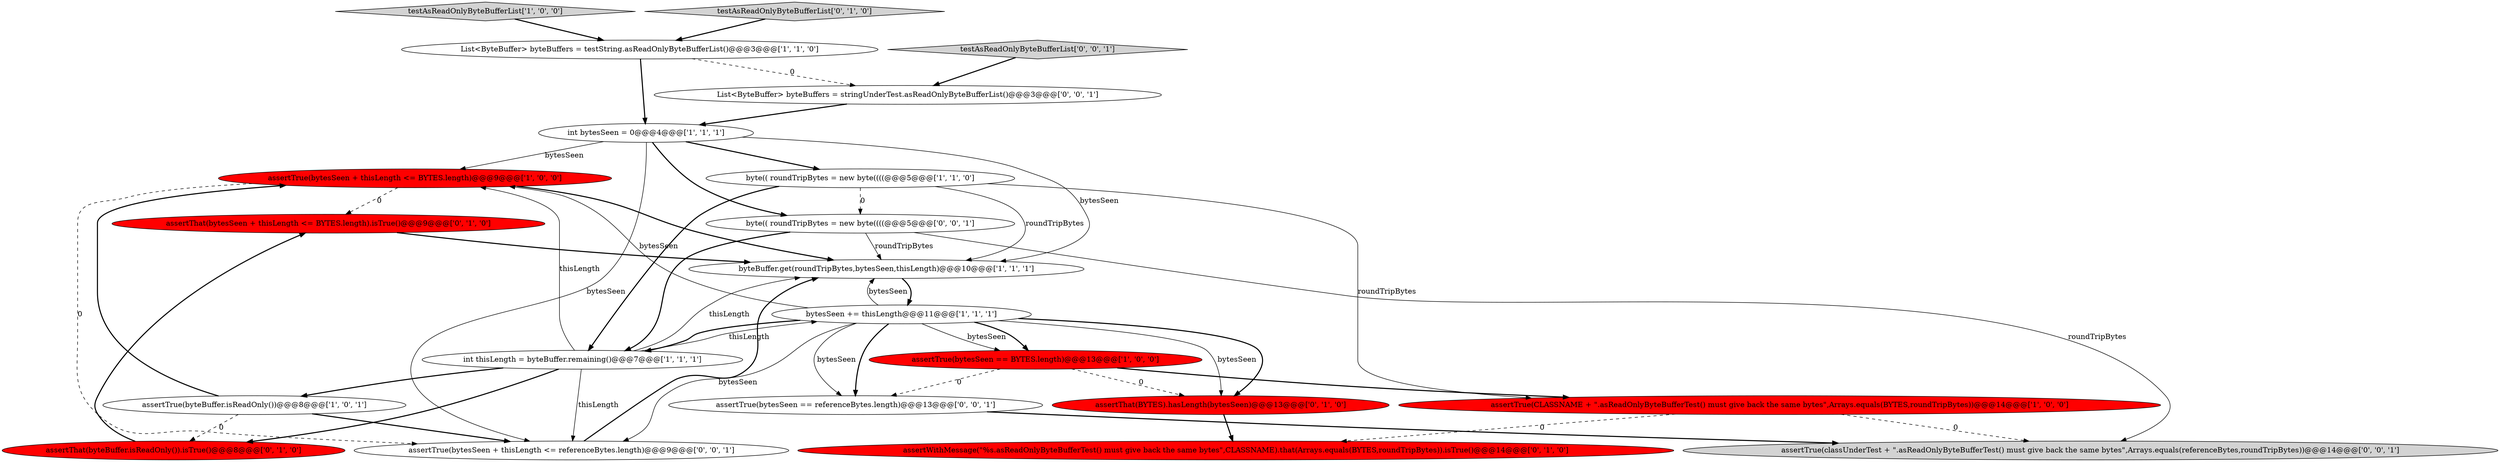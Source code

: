 digraph {
21 [style = filled, label = "List<ByteBuffer> byteBuffers = stringUnderTest.asReadOnlyByteBufferList()@@@3@@@['0', '0', '1']", fillcolor = white, shape = ellipse image = "AAA0AAABBB3BBB"];
16 [style = filled, label = "testAsReadOnlyByteBufferList['0', '0', '1']", fillcolor = lightgray, shape = diamond image = "AAA0AAABBB3BBB"];
3 [style = filled, label = "assertTrue(bytesSeen + thisLength <= BYTES.length)@@@9@@@['1', '0', '0']", fillcolor = red, shape = ellipse image = "AAA1AAABBB1BBB"];
6 [style = filled, label = "byte(( roundTripBytes = new byte((((@@@5@@@['1', '1', '0']", fillcolor = white, shape = ellipse image = "AAA0AAABBB1BBB"];
17 [style = filled, label = "assertTrue(classUnderTest + \".asReadOnlyByteBufferTest() must give back the same bytes\",Arrays.equals(referenceBytes,roundTripBytes))@@@14@@@['0', '0', '1']", fillcolor = lightgray, shape = ellipse image = "AAA0AAABBB3BBB"];
4 [style = filled, label = "assertTrue(bytesSeen == BYTES.length)@@@13@@@['1', '0', '0']", fillcolor = red, shape = ellipse image = "AAA1AAABBB1BBB"];
1 [style = filled, label = "testAsReadOnlyByteBufferList['1', '0', '0']", fillcolor = lightgray, shape = diamond image = "AAA0AAABBB1BBB"];
15 [style = filled, label = "assertWithMessage(\"%s.asReadOnlyByteBufferTest() must give back the same bytes\",CLASSNAME).that(Arrays.equals(BYTES,roundTripBytes)).isTrue()@@@14@@@['0', '1', '0']", fillcolor = red, shape = ellipse image = "AAA1AAABBB2BBB"];
0 [style = filled, label = "bytesSeen += thisLength@@@11@@@['1', '1', '1']", fillcolor = white, shape = ellipse image = "AAA0AAABBB1BBB"];
12 [style = filled, label = "assertThat(bytesSeen + thisLength <= BYTES.length).isTrue()@@@9@@@['0', '1', '0']", fillcolor = red, shape = ellipse image = "AAA1AAABBB2BBB"];
8 [style = filled, label = "int thisLength = byteBuffer.remaining()@@@7@@@['1', '1', '1']", fillcolor = white, shape = ellipse image = "AAA0AAABBB1BBB"];
2 [style = filled, label = "byteBuffer.get(roundTripBytes,bytesSeen,thisLength)@@@10@@@['1', '1', '1']", fillcolor = white, shape = ellipse image = "AAA0AAABBB1BBB"];
9 [style = filled, label = "assertTrue(byteBuffer.isReadOnly())@@@8@@@['1', '0', '1']", fillcolor = white, shape = ellipse image = "AAA0AAABBB1BBB"];
19 [style = filled, label = "assertTrue(bytesSeen == referenceBytes.length)@@@13@@@['0', '0', '1']", fillcolor = white, shape = ellipse image = "AAA0AAABBB3BBB"];
18 [style = filled, label = "assertTrue(bytesSeen + thisLength <= referenceBytes.length)@@@9@@@['0', '0', '1']", fillcolor = white, shape = ellipse image = "AAA0AAABBB3BBB"];
7 [style = filled, label = "int bytesSeen = 0@@@4@@@['1', '1', '1']", fillcolor = white, shape = ellipse image = "AAA0AAABBB1BBB"];
13 [style = filled, label = "testAsReadOnlyByteBufferList['0', '1', '0']", fillcolor = lightgray, shape = diamond image = "AAA0AAABBB2BBB"];
11 [style = filled, label = "assertThat(BYTES).hasLength(bytesSeen)@@@13@@@['0', '1', '0']", fillcolor = red, shape = ellipse image = "AAA1AAABBB2BBB"];
14 [style = filled, label = "assertThat(byteBuffer.isReadOnly()).isTrue()@@@8@@@['0', '1', '0']", fillcolor = red, shape = ellipse image = "AAA1AAABBB2BBB"];
10 [style = filled, label = "assertTrue(CLASSNAME + \".asReadOnlyByteBufferTest() must give back the same bytes\",Arrays.equals(BYTES,roundTripBytes))@@@14@@@['1', '0', '0']", fillcolor = red, shape = ellipse image = "AAA1AAABBB1BBB"];
20 [style = filled, label = "byte(( roundTripBytes = new byte((((@@@5@@@['0', '0', '1']", fillcolor = white, shape = ellipse image = "AAA0AAABBB3BBB"];
5 [style = filled, label = "List<ByteBuffer> byteBuffers = testString.asReadOnlyByteBufferList()@@@3@@@['1', '1', '0']", fillcolor = white, shape = ellipse image = "AAA0AAABBB1BBB"];
1->5 [style = bold, label=""];
0->18 [style = solid, label="bytesSeen"];
4->10 [style = bold, label=""];
10->15 [style = dashed, label="0"];
6->10 [style = solid, label="roundTripBytes"];
8->2 [style = solid, label="thisLength"];
6->20 [style = dashed, label="0"];
0->19 [style = bold, label=""];
0->11 [style = solid, label="bytesSeen"];
8->0 [style = solid, label="thisLength"];
3->18 [style = dashed, label="0"];
8->14 [style = bold, label=""];
0->11 [style = bold, label=""];
19->17 [style = bold, label=""];
7->20 [style = bold, label=""];
7->2 [style = solid, label="bytesSeen"];
18->2 [style = bold, label=""];
8->18 [style = solid, label="thisLength"];
11->15 [style = bold, label=""];
0->19 [style = solid, label="bytesSeen"];
7->3 [style = solid, label="bytesSeen"];
8->3 [style = solid, label="thisLength"];
20->2 [style = solid, label="roundTripBytes"];
12->2 [style = bold, label=""];
20->8 [style = bold, label=""];
2->0 [style = bold, label=""];
9->18 [style = bold, label=""];
9->14 [style = dashed, label="0"];
3->12 [style = dashed, label="0"];
3->2 [style = bold, label=""];
0->4 [style = solid, label="bytesSeen"];
0->4 [style = bold, label=""];
16->21 [style = bold, label=""];
14->12 [style = bold, label=""];
7->6 [style = bold, label=""];
6->8 [style = bold, label=""];
0->8 [style = bold, label=""];
8->9 [style = bold, label=""];
10->17 [style = dashed, label="0"];
13->5 [style = bold, label=""];
5->21 [style = dashed, label="0"];
9->3 [style = bold, label=""];
5->7 [style = bold, label=""];
21->7 [style = bold, label=""];
0->2 [style = solid, label="bytesSeen"];
4->19 [style = dashed, label="0"];
6->2 [style = solid, label="roundTripBytes"];
4->11 [style = dashed, label="0"];
0->3 [style = solid, label="bytesSeen"];
7->18 [style = solid, label="bytesSeen"];
20->17 [style = solid, label="roundTripBytes"];
}
